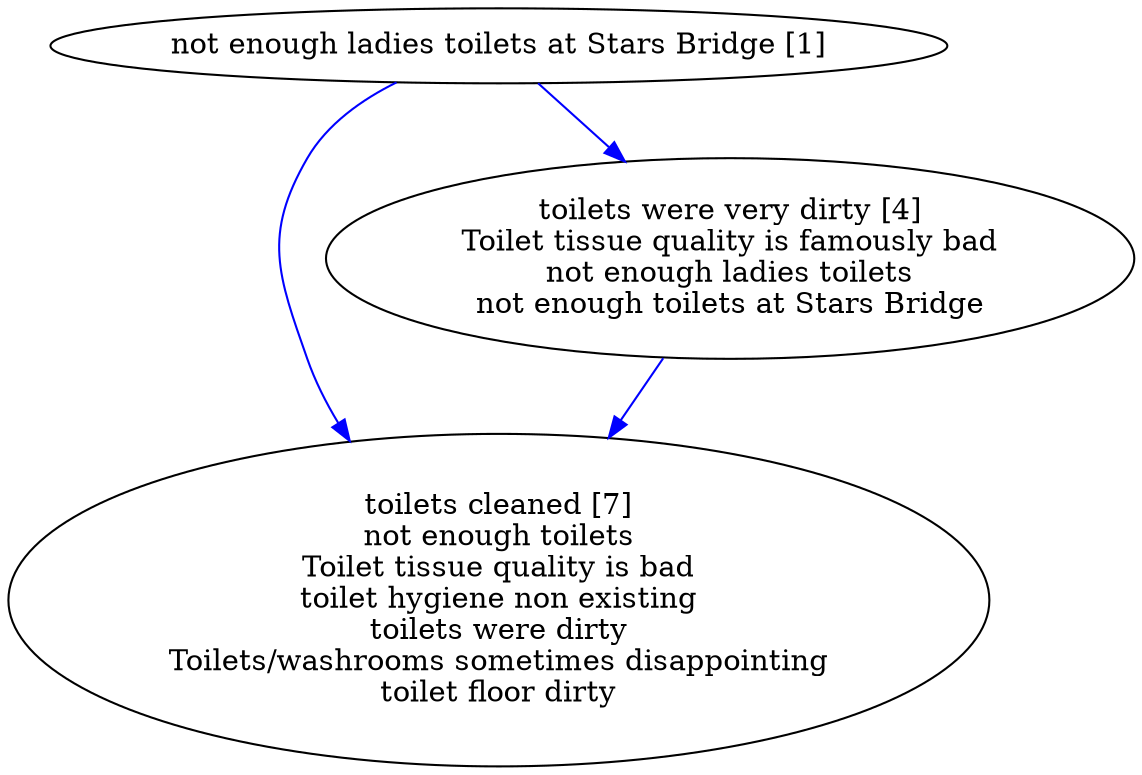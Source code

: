 digraph collapsedGraph {
"toilets cleaned [7]\nnot enough toilets\nToilet tissue quality is bad\ntoilet hygiene non existing\ntoilets were dirty\nToilets/washrooms sometimes disappointing\ntoilet floor dirty""toilets were very dirty [4]\nToilet tissue quality is famously bad\nnot enough ladies toilets\nnot enough toilets at Stars Bridge""not enough ladies toilets at Stars Bridge [1]""not enough ladies toilets at Stars Bridge [1]" -> "toilets were very dirty [4]\nToilet tissue quality is famously bad\nnot enough ladies toilets\nnot enough toilets at Stars Bridge" [color=blue]
"not enough ladies toilets at Stars Bridge [1]" -> "toilets cleaned [7]\nnot enough toilets\nToilet tissue quality is bad\ntoilet hygiene non existing\ntoilets were dirty\nToilets/washrooms sometimes disappointing\ntoilet floor dirty" [color=blue]
"toilets were very dirty [4]\nToilet tissue quality is famously bad\nnot enough ladies toilets\nnot enough toilets at Stars Bridge" -> "toilets cleaned [7]\nnot enough toilets\nToilet tissue quality is bad\ntoilet hygiene non existing\ntoilets were dirty\nToilets/washrooms sometimes disappointing\ntoilet floor dirty" [color=blue]
}